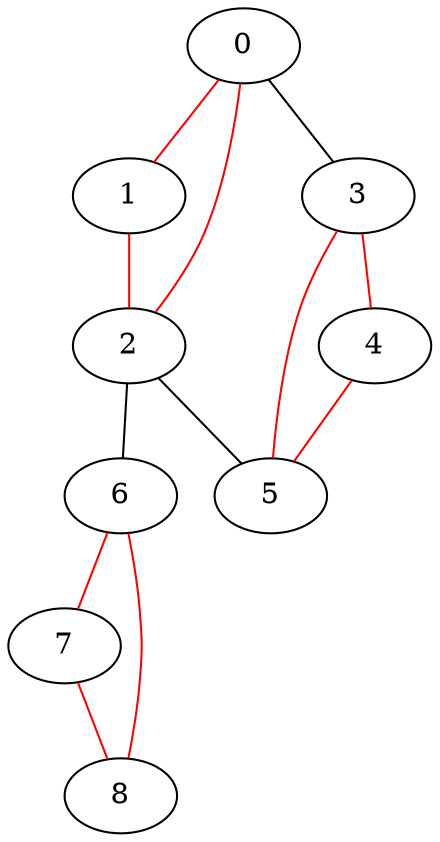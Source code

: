 graph {
0 -- 1 [color=red];
0 -- 2 [color=red];
0 -- 3;
1 -- 2 [color=red];
2 -- 5;
2 -- 6;
3 -- 4 [color=red];
3 -- 5 [color=red];
4 -- 5 [color=red];
6 -- 7 [color=red];
6 -- 8 [color=red];
7 -- 8 [color=red];
}